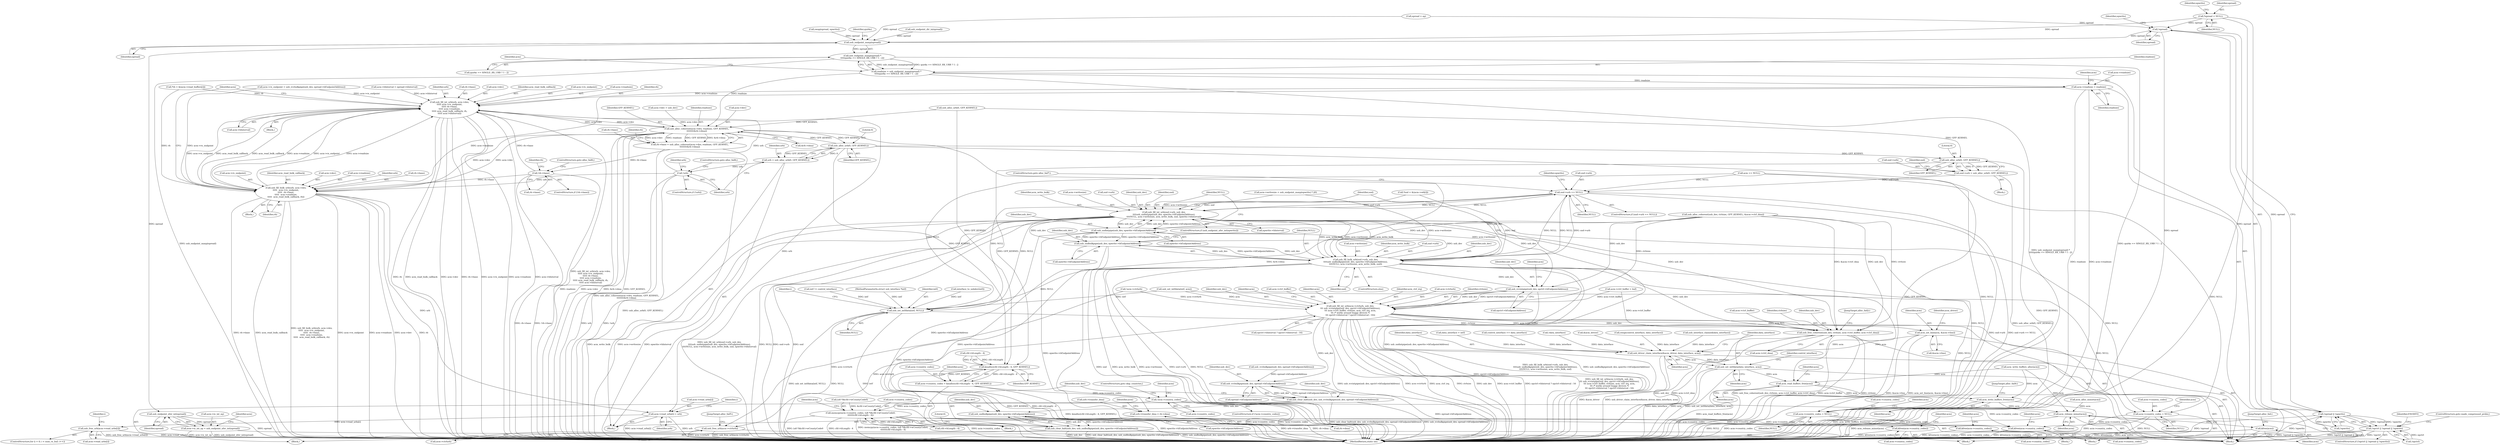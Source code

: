 digraph "0_linux_8835ba4a39cf53f705417b3b3a94eb067673f2c9@API" {
"1000154" [label="(Call,*epread = NULL)"];
"1000665" [label="(Call,!epread)"];
"1000664" [label="(Call,!epread || !epwrite)"];
"1000661" [label="(Call,!epctrl || !epread || !epwrite)"];
"1000855" [label="(Call,usb_endpoint_maxp(epread))"];
"1000854" [label="(Call,usb_endpoint_maxp(epread) *\n\t\t\t\t(quirks == SINGLE_RX_URB ? 1 : 2))"];
"1000852" [label="(Call,readsize = usb_endpoint_maxp(epread) *\n\t\t\t\t(quirks == SINGLE_RX_URB ? 1 : 2))"];
"1000915" [label="(Call,acm->readsize = readsize)"];
"1001114" [label="(Call,usb_fill_int_urb(urb, acm->dev,\n\t\t\t\t\t acm->rx_endpoint,\n\t\t\t\t\t rb->base,\n\t\t\t\t\t acm->readsize,\n\t\t\t\t\t acm_read_bulk_callback, rb,\n\t\t\t\t\t acm->bInterval))"];
"1001062" [label="(Call,usb_alloc_coherent(acm->dev, readsize, GFP_KERNEL,\n\t\t\t\t\t\t\t\t&rb->dma))"];
"1001058" [label="(Call,rb->base = usb_alloc_coherent(acm->dev, readsize, GFP_KERNEL,\n\t\t\t\t\t\t\t\t&rb->dma))"];
"1001073" [label="(Call,!rb->base)"];
"1001135" [label="(Call,usb_fill_bulk_urb(urb, acm->dev,\n\t\t\t\t\t  acm->rx_endpoint,\n\t\t\t\t\t  rb->base,\n\t\t\t\t\t  acm->readsize,\n\t\t\t\t\t  acm_read_bulk_callback, rb))"];
"1001151" [label="(Call,acm->read_urbs[i] = urb)"];
"1001582" [label="(Call,usb_free_urb(acm->read_urbs[i]))"];
"1001090" [label="(Call,usb_alloc_urb(0, GFP_KERNEL))"];
"1001088" [label="(Call,urb = usb_alloc_urb(0, GFP_KERNEL))"];
"1001094" [label="(Call,!urb)"];
"1001187" [label="(Call,usb_alloc_urb(0, GFP_KERNEL))"];
"1001183" [label="(Call,snd->urb = usb_alloc_urb(0, GFP_KERNEL))"];
"1001191" [label="(Call,snd->urb == NULL)"];
"1001200" [label="(Call,usb_fill_int_urb(snd->urb, usb_dev,\n\t\t\t\tusb_sndintpipe(usb_dev, epwrite->bEndpointAddress),\n\t\t\t\tNULL, acm->writesize, acm_write_bulk, snd, epwrite->bInterval))"];
"1001205" [label="(Call,usb_sndintpipe(usb_dev, epwrite->bEndpointAddress))"];
"1001225" [label="(Call,usb_sndbulkpipe(usb_dev, epwrite->bEndpointAddress))"];
"1001220" [label="(Call,usb_fill_bulk_urb(snd->urb, usb_dev,\n\t\t\t\tusb_sndbulkpipe(usb_dev, epwrite->bEndpointAddress),\n\t\t\t\tNULL, acm->writesize, acm_write_bulk, snd))"];
"1001345" [label="(Call,acm->country_codes = NULL)"];
"1001538" [label="(Call,kfree(acm->country_codes))"];
"1001381" [label="(Call,acm->country_codes = NULL)"];
"1001398" [label="(Call,usb_rcvintpipe(usb_dev, epctrl->bEndpointAddress))"];
"1001393" [label="(Call,usb_fill_int_urb(acm->ctrlurb, usb_dev,\n\t\t\t usb_rcvintpipe(usb_dev, epctrl->bEndpointAddress),\n\t\t\t acm->ctrl_buffer, ctrlsize, acm_ctrl_irq, acm,\n\t\t\t /* works around buggy devices */\n\t\t\t epctrl->bInterval ? epctrl->bInterval : 16))"];
"1001455" [label="(Call,acm_set_line(acm, &acm->line))"];
"1001461" [label="(Call,usb_driver_claim_interface(&acm_driver, data_interface, acm))"];
"1001466" [label="(Call,usb_set_intfdata(data_interface, acm))"];
"1001588" [label="(Call,acm_read_buffers_free(acm))"];
"1001595" [label="(Call,acm_write_buffers_free(acm))"];
"1001608" [label="(Call,acm_release_minor(acm))"];
"1001610" [label="(Call,kfree(acm))"];
"1001500" [label="(Call,usb_rcvbulkpipe(usb_dev, epread->bEndpointAddress))"];
"1001498" [label="(Call,usb_clear_halt(usb_dev, usb_rcvbulkpipe(usb_dev, epread->bEndpointAddress)))"];
"1001507" [label="(Call,usb_sndbulkpipe(usb_dev, epwrite->bEndpointAddress))"];
"1001505" [label="(Call,usb_clear_halt(usb_dev, usb_sndbulkpipe(usb_dev, epwrite->bEndpointAddress)))"];
"1001590" [label="(Call,usb_free_urb(acm->ctrlurb))"];
"1001598" [label="(Call,usb_free_coherent(usb_dev, ctrlsize, acm->ctrl_buffer, acm->ctrl_dma))"];
"1001552" [label="(Call,usb_set_intfdata(intf, NULL))"];
"1001283" [label="(Call,kmalloc(cfd->bLength - 4, GFP_KERNEL))"];
"1001279" [label="(Call,acm->country_codes = kmalloc(cfd->bLength - 4, GFP_KERNEL))"];
"1001291" [label="(Call,!acm->country_codes)"];
"1001305" [label="(Call,memcpy(acm->country_codes, (u8 *)&cfd->wCountyCode0,\n\t\t\t\t\t\t\tcfd->bLength - 4))"];
"1001341" [label="(Call,kfree(acm->country_codes))"];
"1001377" [label="(Call,kfree(acm->country_codes))"];
"1001102" [label="(Call,urb->transfer_dma = rb->dma)"];
"1000964" [label="(Call,usb_endpoint_xfer_int(epread))"];
"1000960" [label="(Call,acm->is_int_ep = usb_endpoint_xfer_int(epread))"];
"1001091" [label="(Literal,0)"];
"1001340" [label="(Block,)"];
"1001290" [label="(ControlStructure,if (!acm->country_codes))"];
"1001505" [label="(Call,usb_clear_halt(usb_dev, usb_sndbulkpipe(usb_dev, epwrite->bEndpointAddress)))"];
"1000824" [label="(Call,acm == NULL)"];
"1001552" [label="(Call,usb_set_intfdata(intf, NULL))"];
"1001519" [label="(Block,)"];
"1001610" [label="(Call,kfree(acm))"];
"1001600" [label="(Identifier,ctrlsize)"];
"1001557" [label="(Identifier,i)"];
"1001278" [label="(Block,)"];
"1000156" [label="(Identifier,NULL)"];
"1000245" [label="(Call,!data_interface)"];
"1001463" [label="(Identifier,acm_driver)"];
"1000673" [label="(ControlStructure,goto made_compressed_probe;)"];
"1001292" [label="(Call,acm->country_codes)"];
"1000960" [label="(Call,acm->is_int_ep = usb_endpoint_xfer_int(epread))"];
"1001341" [label="(Call,kfree(acm->country_codes))"];
"1000915" [label="(Call,acm->readsize = readsize)"];
"1001197" [label="(ControlStructure,if (usb_endpoint_xfer_int(epwrite)))"];
"1001201" [label="(Call,snd->urb)"];
"1001284" [label="(Call,cfd->bLength - 4)"];
"1001309" [label="(Call,(u8 *)&cfd->wCountyCode0)"];
"1001152" [label="(Call,acm->read_urbs[i])"];
"1000725" [label="(Call,usb_interface_claimed(data_interface))"];
"1001151" [label="(Call,acm->read_urbs[i] = urb)"];
"1001597" [label="(JumpTarget,alloc_fail4:)"];
"1001140" [label="(Call,acm->rx_endpoint)"];
"1001173" [label="(Block,)"];
"1000830" [label="(Call,acm_alloc_minor(acm))"];
"1001080" [label="(Identifier,rb)"];
"1001591" [label="(Call,acm->ctrlurb)"];
"1001604" [label="(Call,acm->ctrl_dma)"];
"1001298" [label="(Identifier,acm)"];
"1001129" [label="(Identifier,rb)"];
"1001291" [label="(Call,!acm->country_codes)"];
"1001381" [label="(Call,acm->country_codes = NULL)"];
"1001149" [label="(Identifier,acm_read_bulk_callback)"];
"1001388" [label="(Identifier,acm)"];
"1000154" [label="(Call,*epread = NULL)"];
"1001500" [label="(Call,usb_rcvbulkpipe(usb_dev, epread->bEndpointAddress))"];
"1001464" [label="(Identifier,data_interface)"];
"1001589" [label="(Identifier,acm)"];
"1000854" [label="(Call,usb_endpoint_maxp(epread) *\n\t\t\t\t(quirks == SINGLE_RX_URB ? 1 : 2))"];
"1000527" [label="(Call,data_interface = intf)"];
"1000576" [label="(Call,control_interface == data_interface)"];
"1001058" [label="(Call,rb->base = usb_alloc_coherent(acm->dev, readsize, GFP_KERNEL,\n\t\t\t\t\t\t\t\t&rb->dma))"];
"1001226" [label="(Identifier,usb_dev)"];
"1001385" [label="(Identifier,NULL)"];
"1001191" [label="(Call,snd->urb == NULL)"];
"1001404" [label="(Identifier,acm)"];
"1001106" [label="(Call,rb->dma)"];
"1001049" [label="(Call,*rb = &(acm->read_buffers[i]))"];
"1000666" [label="(Identifier,epread)"];
"1001134" [label="(Block,)"];
"1001582" [label="(Call,usb_free_urb(acm->read_urbs[i]))"];
"1001214" [label="(Identifier,acm_write_bulk)"];
"1001235" [label="(Identifier,snd)"];
"1000964" [label="(Call,usb_endpoint_xfer_int(epread))"];
"1001188" [label="(Literal,0)"];
"1000853" [label="(Identifier,readsize)"];
"1001224" [label="(Identifier,usb_dev)"];
"1001047" [label="(Block,)"];
"1001115" [label="(Identifier,urb)"];
"1001588" [label="(Call,acm_read_buffers_free(acm))"];
"1001581" [label="(Identifier,i)"];
"1001467" [label="(Identifier,data_interface)"];
"1001346" [label="(Call,acm->country_codes)"];
"1001400" [label="(Call,epctrl->bEndpointAddress)"];
"1001498" [label="(Call,usb_clear_halt(usb_dev, usb_rcvbulkpipe(usb_dev, epread->bEndpointAddress)))"];
"1001122" [label="(Call,rb->base)"];
"1001211" [label="(Call,acm->writesize)"];
"1001029" [label="(Call,usb_alloc_urb(0, GFP_KERNEL))"];
"1001398" [label="(Call,usb_rcvintpipe(usb_dev, epctrl->bEndpointAddress))"];
"1001095" [label="(Identifier,urb)"];
"1001116" [label="(Call,acm->dev)"];
"1001190" [label="(ControlStructure,if (snd->urb == NULL))"];
"1001196" [label="(ControlStructure,goto alloc_fail7;)"];
"1001342" [label="(Call,acm->country_codes)"];
"1001615" [label="(MethodReturn,static int)"];
"1001157" [label="(Identifier,urb)"];
"1001092" [label="(Identifier,GFP_KERNEL)"];
"1001409" [label="(Call,epctrl->bInterval ? epctrl->bInterval : 16)"];
"1001407" [label="(Identifier,acm_ctrl_irq)"];
"1001506" [label="(Identifier,usb_dev)"];
"1001220" [label="(Call,usb_fill_bulk_urb(snd->urb, usb_dev,\n\t\t\t\tusb_sndbulkpipe(usb_dev, epwrite->bEndpointAddress),\n\t\t\t\tNULL, acm->writesize, acm_write_bulk, snd))"];
"1001509" [label="(Call,epwrite->bEndpointAddress)"];
"1001219" [label="(ControlStructure,else)"];
"1001546" [label="(Identifier,acm)"];
"1000961" [label="(Call,acm->is_int_ep)"];
"1001462" [label="(Call,&acm_driver)"];
"1001175" [label="(Call,*snd = &(acm->wb[i]))"];
"1001210" [label="(Identifier,NULL)"];
"1000865" [label="(Identifier,acm)"];
"1001128" [label="(Identifier,acm_read_bulk_callback)"];
"1001137" [label="(Call,acm->dev)"];
"1001457" [label="(Call,&acm->line)"];
"1001583" [label="(Call,acm->read_urbs[i])"];
"1001377" [label="(Call,kfree(acm->country_codes))"];
"1000660" [label="(ControlStructure,if (!epctrl || !epread || !epwrite))"];
"1001184" [label="(Call,snd->urb)"];
"1001507" [label="(Call,usb_sndbulkpipe(usb_dev, epwrite->bEndpointAddress))"];
"1001599" [label="(Identifier,usb_dev)"];
"1000968" [label="(Identifier,acm)"];
"1000671" [label="(Identifier,ENODEV)"];
"1001187" [label="(Call,usb_alloc_urb(0, GFP_KERNEL))"];
"1001408" [label="(Identifier,acm)"];
"1001596" [label="(Identifier,acm)"];
"1001612" [label="(JumpTarget,alloc_fail:)"];
"1001119" [label="(Call,acm->rx_endpoint)"];
"1000916" [label="(Call,acm->readsize)"];
"1000164" [label="(Call,interface_to_usbdev(intf))"];
"1001014" [label="(Call,acm->ctrl_buffer = buf)"];
"1001077" [label="(ControlStructure,goto alloc_fail6;)"];
"1001295" [label="(ControlStructure,goto skip_countries;)"];
"1000715" [label="(Call,intf != control_interface)"];
"1001289" [label="(Identifier,GFP_KERNEL)"];
"1001193" [label="(Identifier,snd)"];
"1001068" [label="(Call,&rb->dma)"];
"1001397" [label="(Identifier,usb_dev)"];
"1001609" [label="(Identifier,acm)"];
"1000965" [label="(Identifier,epread)"];
"1001216" [label="(Call,epwrite->bInterval)"];
"1001204" [label="(Identifier,usb_dev)"];
"1001598" [label="(Call,usb_free_coherent(usb_dev, ctrlsize, acm->ctrl_buffer, acm->ctrl_dma))"];
"1001231" [label="(Call,acm->writesize)"];
"1001466" [label="(Call,usb_set_intfdata(data_interface, acm))"];
"1001306" [label="(Call,acm->country_codes)"];
"1001059" [label="(Call,rb->base)"];
"1000662" [label="(Call,!epctrl)"];
"1001468" [label="(Identifier,acm)"];
"1001607" [label="(JumpTarget,alloc_fail2:)"];
"1001239" [label="(Identifier,snd)"];
"1001199" [label="(Identifier,epwrite)"];
"1001283" [label="(Call,kmalloc(cfd->bLength - 4, GFP_KERNEL))"];
"1001089" [label="(Identifier,urb)"];
"1001554" [label="(Identifier,NULL)"];
"1001159" [label="(Identifier,i)"];
"1000667" [label="(Call,!epwrite)"];
"1001102" [label="(Call,urb->transfer_dma = rb->dma)"];
"1001192" [label="(Call,snd->urb)"];
"1001207" [label="(Call,epwrite->bEndpointAddress)"];
"1000852" [label="(Call,readsize = usb_endpoint_maxp(epread) *\n\t\t\t\t(quirks == SINGLE_RX_URB ? 1 : 2))"];
"1000122" [label="(Block,)"];
"1001573" [label="(ControlStructure,for (i = 0; i < num_rx_buf; i++))"];
"1000798" [label="(Call,usb_endpoint_dir_in(epread))"];
"1001230" [label="(Identifier,NULL)"];
"1001021" [label="(Call,acm_write_buffers_alloc(acm))"];
"1000891" [label="(Call,acm->dev = usb_dev)"];
"1001420" [label="(Identifier,acm)"];
"1000668" [label="(Identifier,epwrite)"];
"1001538" [label="(Call,kfree(acm->country_codes))"];
"1001345" [label="(Call,acm->country_codes = NULL)"];
"1001200" [label="(Call,usb_fill_int_urb(snd->urb, usb_dev,\n\t\t\t\tusb_sndintpipe(usb_dev, epwrite->bEndpointAddress),\n\t\t\t\tNULL, acm->writesize, acm_write_bulk, snd, epwrite->bInterval))"];
"1001099" [label="(Identifier,urb)"];
"1000922" [label="(Identifier,acm)"];
"1000661" [label="(Call,!epctrl || !epread || !epwrite)"];
"1000159" [label="(Identifier,epwrite)"];
"1001195" [label="(Identifier,NULL)"];
"1001075" [label="(Identifier,rb)"];
"1001456" [label="(Identifier,acm)"];
"1001259" [label="(Call,usb_set_intfdata(intf, acm))"];
"1001383" [label="(Identifier,acm)"];
"1001382" [label="(Call,acm->country_codes)"];
"1001352" [label="(Identifier,acm)"];
"1001206" [label="(Identifier,usb_dev)"];
"1000807" [label="(Call,swap(epread, epwrite))"];
"1001497" [label="(Block,)"];
"1001135" [label="(Call,usb_fill_bulk_urb(urb, acm->dev,\n\t\t\t\t\t  acm->rx_endpoint,\n\t\t\t\t\t  rb->base,\n\t\t\t\t\t  acm->readsize,\n\t\t\t\t\t  acm_read_bulk_callback, rb))"];
"1000855" [label="(Call,usb_endpoint_maxp(epread))"];
"1001146" [label="(Call,acm->readsize)"];
"1001461" [label="(Call,usb_driver_claim_interface(&acm_driver, data_interface, acm))"];
"1001225" [label="(Call,usb_sndbulkpipe(usb_dev, epwrite->bEndpointAddress))"];
"1001205" [label="(Call,usb_sndintpipe(usb_dev, epwrite->bEndpointAddress))"];
"1001399" [label="(Identifier,usb_dev)"];
"1001393" [label="(Call,usb_fill_int_urb(acm->ctrlurb, usb_dev,\n\t\t\t usb_rcvintpipe(usb_dev, epctrl->bEndpointAddress),\n\t\t\t acm->ctrl_buffer, ctrlsize, acm_ctrl_irq, acm,\n\t\t\t /* works around buggy devices */\n\t\t\t epctrl->bInterval ? epctrl->bInterval : 16))"];
"1001470" [label="(Identifier,control_interface)"];
"1001293" [label="(Identifier,acm)"];
"1001002" [label="(Call,usb_alloc_coherent(usb_dev, ctrlsize, GFP_KERNEL, &acm->ctrl_dma))"];
"1001322" [label="(Identifier,acm)"];
"1001594" [label="(JumpTarget,alloc_fail5:)"];
"1001111" [label="(Identifier,acm)"];
"1001513" [label="(Literal,0)"];
"1000120" [label="(MethodParameterIn,struct usb_interface *intf)"];
"1001347" [label="(Identifier,acm)"];
"1000665" [label="(Call,!epread)"];
"1001595" [label="(Call,acm_write_buffers_free(acm))"];
"1001227" [label="(Call,epwrite->bEndpointAddress)"];
"1001315" [label="(Call,cfd->bLength - 4)"];
"1001403" [label="(Call,acm->ctrl_buffer)"];
"1001066" [label="(Identifier,readsize)"];
"1000653" [label="(Call,epread = ep)"];
"1001063" [label="(Call,acm->dev)"];
"1001234" [label="(Identifier,acm_write_bulk)"];
"1001183" [label="(Call,snd->urb = usb_alloc_urb(0, GFP_KERNEL))"];
"1001072" [label="(ControlStructure,if (!rb->base))"];
"1001096" [label="(ControlStructure,goto alloc_fail6;)"];
"1000868" [label="(Call,acm->writesize = usb_endpoint_maxp(epwrite) * 20)"];
"1001103" [label="(Call,urb->transfer_dma)"];
"1001125" [label="(Call,acm->readsize)"];
"1001154" [label="(Identifier,acm)"];
"1001033" [label="(Call,!acm->ctrlurb)"];
"1001394" [label="(Call,acm->ctrlurb)"];
"1001280" [label="(Call,acm->country_codes)"];
"1001130" [label="(Call,acm->bInterval)"];
"1000155" [label="(Identifier,epread)"];
"1001539" [label="(Call,acm->country_codes)"];
"1001189" [label="(Identifier,GFP_KERNEL)"];
"1001114" [label="(Call,usb_fill_int_urb(urb, acm->dev,\n\t\t\t\t\t acm->rx_endpoint,\n\t\t\t\t\t rb->base,\n\t\t\t\t\t acm->readsize,\n\t\t\t\t\t acm_read_bulk_callback, rb,\n\t\t\t\t\t acm->bInterval))"];
"1000664" [label="(Call,!epread || !epwrite)"];
"1001067" [label="(Identifier,GFP_KERNEL)"];
"1001406" [label="(Identifier,ctrlsize)"];
"1001590" [label="(Call,usb_free_urb(acm->ctrlurb))"];
"1000859" [label="(Identifier,quirks)"];
"1000955" [label="(Call,usb_rcvbulkpipe(usb_dev, epread->bEndpointAddress))"];
"1001279" [label="(Call,acm->country_codes = kmalloc(cfd->bLength - 4, GFP_KERNEL))"];
"1001378" [label="(Call,acm->country_codes)"];
"1001150" [label="(Identifier,rb)"];
"1001090" [label="(Call,usb_alloc_urb(0, GFP_KERNEL))"];
"1001215" [label="(Identifier,snd)"];
"1000857" [label="(Call,quirks == SINGLE_RX_URB ? 1 : 2)"];
"1001088" [label="(Call,urb = usb_alloc_urb(0, GFP_KERNEL))"];
"1001601" [label="(Call,acm->ctrl_buffer)"];
"1001592" [label="(Identifier,acm)"];
"1001094" [label="(Call,!urb)"];
"1001073" [label="(Call,!rb->base)"];
"1001465" [label="(Identifier,acm)"];
"1000951" [label="(Call,acm->rx_endpoint = usb_rcvbulkpipe(usb_dev, epread->bEndpointAddress))"];
"1001499" [label="(Identifier,usb_dev)"];
"1001508" [label="(Identifier,usb_dev)"];
"1001093" [label="(ControlStructure,if (!urb))"];
"1001136" [label="(Identifier,urb)"];
"1001143" [label="(Call,rb->base)"];
"1001113" [label="(Block,)"];
"1001305" [label="(Call,memcpy(acm->country_codes, (u8 *)&cfd->wCountyCode0,\n\t\t\t\t\t\t\tcfd->bLength - 4))"];
"1001062" [label="(Call,usb_alloc_coherent(acm->dev, readsize, GFP_KERNEL,\n\t\t\t\t\t\t\t\t&rb->dma))"];
"1000703" [label="(Call,swap(control_interface, data_interface))"];
"1001608" [label="(Call,acm_release_minor(acm))"];
"1001501" [label="(Identifier,usb_dev)"];
"1001369" [label="(Block,)"];
"1001611" [label="(Identifier,acm)"];
"1001553" [label="(Identifier,intf)"];
"1001455" [label="(Call,acm_set_line(acm, &acm->line))"];
"1000970" [label="(Call,acm->bInterval = epread->bInterval)"];
"1001074" [label="(Call,rb->base)"];
"1001502" [label="(Call,epread->bEndpointAddress)"];
"1001221" [label="(Call,snd->urb)"];
"1001349" [label="(Identifier,NULL)"];
"1000919" [label="(Identifier,readsize)"];
"1000856" [label="(Identifier,epread)"];
"1000154" -> "1000122"  [label="AST: "];
"1000154" -> "1000156"  [label="CFG: "];
"1000155" -> "1000154"  [label="AST: "];
"1000156" -> "1000154"  [label="AST: "];
"1000159" -> "1000154"  [label="CFG: "];
"1000154" -> "1001615"  [label="DDG: epread"];
"1000154" -> "1000665"  [label="DDG: epread"];
"1000154" -> "1000855"  [label="DDG: epread"];
"1000665" -> "1000664"  [label="AST: "];
"1000665" -> "1000666"  [label="CFG: "];
"1000666" -> "1000665"  [label="AST: "];
"1000668" -> "1000665"  [label="CFG: "];
"1000664" -> "1000665"  [label="CFG: "];
"1000665" -> "1001615"  [label="DDG: epread"];
"1000665" -> "1000664"  [label="DDG: epread"];
"1000653" -> "1000665"  [label="DDG: epread"];
"1000665" -> "1000855"  [label="DDG: epread"];
"1000664" -> "1000661"  [label="AST: "];
"1000664" -> "1000667"  [label="CFG: "];
"1000667" -> "1000664"  [label="AST: "];
"1000661" -> "1000664"  [label="CFG: "];
"1000664" -> "1001615"  [label="DDG: !epread"];
"1000664" -> "1001615"  [label="DDG: !epwrite"];
"1000664" -> "1000661"  [label="DDG: !epread"];
"1000664" -> "1000661"  [label="DDG: !epwrite"];
"1000667" -> "1000664"  [label="DDG: epwrite"];
"1000661" -> "1000660"  [label="AST: "];
"1000661" -> "1000662"  [label="CFG: "];
"1000662" -> "1000661"  [label="AST: "];
"1000671" -> "1000661"  [label="CFG: "];
"1000673" -> "1000661"  [label="CFG: "];
"1000661" -> "1001615"  [label="DDG: !epread || !epwrite"];
"1000661" -> "1001615"  [label="DDG: !epctrl || !epread || !epwrite"];
"1000661" -> "1001615"  [label="DDG: !epctrl"];
"1000662" -> "1000661"  [label="DDG: epctrl"];
"1000855" -> "1000854"  [label="AST: "];
"1000855" -> "1000856"  [label="CFG: "];
"1000856" -> "1000855"  [label="AST: "];
"1000859" -> "1000855"  [label="CFG: "];
"1000855" -> "1000854"  [label="DDG: epread"];
"1000807" -> "1000855"  [label="DDG: epread"];
"1000798" -> "1000855"  [label="DDG: epread"];
"1000653" -> "1000855"  [label="DDG: epread"];
"1000855" -> "1000964"  [label="DDG: epread"];
"1000854" -> "1000852"  [label="AST: "];
"1000854" -> "1000857"  [label="CFG: "];
"1000857" -> "1000854"  [label="AST: "];
"1000852" -> "1000854"  [label="CFG: "];
"1000854" -> "1001615"  [label="DDG: quirks == SINGLE_RX_URB ? 1 : 2"];
"1000854" -> "1001615"  [label="DDG: usb_endpoint_maxp(epread)"];
"1000854" -> "1000852"  [label="DDG: usb_endpoint_maxp(epread)"];
"1000854" -> "1000852"  [label="DDG: quirks == SINGLE_RX_URB ? 1 : 2"];
"1000852" -> "1000122"  [label="AST: "];
"1000853" -> "1000852"  [label="AST: "];
"1000865" -> "1000852"  [label="CFG: "];
"1000852" -> "1001615"  [label="DDG: usb_endpoint_maxp(epread) *\n\t\t\t\t(quirks == SINGLE_RX_URB ? 1 : 2)"];
"1000852" -> "1000915"  [label="DDG: readsize"];
"1000852" -> "1001062"  [label="DDG: readsize"];
"1000915" -> "1000122"  [label="AST: "];
"1000915" -> "1000919"  [label="CFG: "];
"1000916" -> "1000915"  [label="AST: "];
"1000919" -> "1000915"  [label="AST: "];
"1000922" -> "1000915"  [label="CFG: "];
"1000915" -> "1001615"  [label="DDG: readsize"];
"1000915" -> "1001615"  [label="DDG: acm->readsize"];
"1000915" -> "1001114"  [label="DDG: acm->readsize"];
"1000915" -> "1001135"  [label="DDG: acm->readsize"];
"1001114" -> "1001113"  [label="AST: "];
"1001114" -> "1001130"  [label="CFG: "];
"1001115" -> "1001114"  [label="AST: "];
"1001116" -> "1001114"  [label="AST: "];
"1001119" -> "1001114"  [label="AST: "];
"1001122" -> "1001114"  [label="AST: "];
"1001125" -> "1001114"  [label="AST: "];
"1001128" -> "1001114"  [label="AST: "];
"1001129" -> "1001114"  [label="AST: "];
"1001130" -> "1001114"  [label="AST: "];
"1001154" -> "1001114"  [label="CFG: "];
"1001114" -> "1001615"  [label="DDG: acm->bInterval"];
"1001114" -> "1001615"  [label="DDG: usb_fill_int_urb(urb, acm->dev,\n\t\t\t\t\t acm->rx_endpoint,\n\t\t\t\t\t rb->base,\n\t\t\t\t\t acm->readsize,\n\t\t\t\t\t acm_read_bulk_callback, rb,\n\t\t\t\t\t acm->bInterval)"];
"1001114" -> "1001615"  [label="DDG: rb"];
"1001114" -> "1001615"  [label="DDG: acm_read_bulk_callback"];
"1001114" -> "1001615"  [label="DDG: acm->dev"];
"1001114" -> "1001615"  [label="DDG: rb->base"];
"1001114" -> "1001615"  [label="DDG: acm->rx_endpoint"];
"1001114" -> "1001615"  [label="DDG: acm->readsize"];
"1001114" -> "1001062"  [label="DDG: acm->dev"];
"1001094" -> "1001114"  [label="DDG: urb"];
"1001062" -> "1001114"  [label="DDG: acm->dev"];
"1001135" -> "1001114"  [label="DDG: acm->rx_endpoint"];
"1001135" -> "1001114"  [label="DDG: acm->readsize"];
"1001135" -> "1001114"  [label="DDG: acm_read_bulk_callback"];
"1000951" -> "1001114"  [label="DDG: acm->rx_endpoint"];
"1001073" -> "1001114"  [label="DDG: rb->base"];
"1001049" -> "1001114"  [label="DDG: rb"];
"1000970" -> "1001114"  [label="DDG: acm->bInterval"];
"1001114" -> "1001135"  [label="DDG: acm->rx_endpoint"];
"1001114" -> "1001135"  [label="DDG: acm->readsize"];
"1001114" -> "1001135"  [label="DDG: acm_read_bulk_callback"];
"1001114" -> "1001151"  [label="DDG: urb"];
"1001062" -> "1001058"  [label="AST: "];
"1001062" -> "1001068"  [label="CFG: "];
"1001063" -> "1001062"  [label="AST: "];
"1001066" -> "1001062"  [label="AST: "];
"1001067" -> "1001062"  [label="AST: "];
"1001068" -> "1001062"  [label="AST: "];
"1001058" -> "1001062"  [label="CFG: "];
"1001062" -> "1001615"  [label="DDG: readsize"];
"1001062" -> "1001615"  [label="DDG: acm->dev"];
"1001062" -> "1001615"  [label="DDG: &rb->dma"];
"1001062" -> "1001615"  [label="DDG: GFP_KERNEL"];
"1001062" -> "1001058"  [label="DDG: acm->dev"];
"1001062" -> "1001058"  [label="DDG: readsize"];
"1001062" -> "1001058"  [label="DDG: GFP_KERNEL"];
"1001062" -> "1001058"  [label="DDG: &rb->dma"];
"1001135" -> "1001062"  [label="DDG: acm->dev"];
"1000891" -> "1001062"  [label="DDG: acm->dev"];
"1001090" -> "1001062"  [label="DDG: GFP_KERNEL"];
"1001029" -> "1001062"  [label="DDG: GFP_KERNEL"];
"1001062" -> "1001090"  [label="DDG: GFP_KERNEL"];
"1001062" -> "1001102"  [label="DDG: &rb->dma"];
"1001062" -> "1001135"  [label="DDG: acm->dev"];
"1001058" -> "1001047"  [label="AST: "];
"1001059" -> "1001058"  [label="AST: "];
"1001075" -> "1001058"  [label="CFG: "];
"1001058" -> "1001615"  [label="DDG: usb_alloc_coherent(acm->dev, readsize, GFP_KERNEL,\n\t\t\t\t\t\t\t\t&rb->dma)"];
"1001058" -> "1001073"  [label="DDG: rb->base"];
"1001073" -> "1001072"  [label="AST: "];
"1001073" -> "1001074"  [label="CFG: "];
"1001074" -> "1001073"  [label="AST: "];
"1001077" -> "1001073"  [label="CFG: "];
"1001080" -> "1001073"  [label="CFG: "];
"1001073" -> "1001615"  [label="DDG: rb->base"];
"1001073" -> "1001615"  [label="DDG: !rb->base"];
"1001073" -> "1001135"  [label="DDG: rb->base"];
"1001135" -> "1001134"  [label="AST: "];
"1001135" -> "1001150"  [label="CFG: "];
"1001136" -> "1001135"  [label="AST: "];
"1001137" -> "1001135"  [label="AST: "];
"1001140" -> "1001135"  [label="AST: "];
"1001143" -> "1001135"  [label="AST: "];
"1001146" -> "1001135"  [label="AST: "];
"1001149" -> "1001135"  [label="AST: "];
"1001150" -> "1001135"  [label="AST: "];
"1001154" -> "1001135"  [label="CFG: "];
"1001135" -> "1001615"  [label="DDG: usb_fill_bulk_urb(urb, acm->dev,\n\t\t\t\t\t  acm->rx_endpoint,\n\t\t\t\t\t  rb->base,\n\t\t\t\t\t  acm->readsize,\n\t\t\t\t\t  acm_read_bulk_callback, rb)"];
"1001135" -> "1001615"  [label="DDG: acm->rx_endpoint"];
"1001135" -> "1001615"  [label="DDG: acm->readsize"];
"1001135" -> "1001615"  [label="DDG: acm->dev"];
"1001135" -> "1001615"  [label="DDG: rb"];
"1001135" -> "1001615"  [label="DDG: rb->base"];
"1001135" -> "1001615"  [label="DDG: acm_read_bulk_callback"];
"1001094" -> "1001135"  [label="DDG: urb"];
"1000951" -> "1001135"  [label="DDG: acm->rx_endpoint"];
"1001049" -> "1001135"  [label="DDG: rb"];
"1001135" -> "1001151"  [label="DDG: urb"];
"1001151" -> "1001047"  [label="AST: "];
"1001151" -> "1001157"  [label="CFG: "];
"1001152" -> "1001151"  [label="AST: "];
"1001157" -> "1001151"  [label="AST: "];
"1001159" -> "1001151"  [label="CFG: "];
"1001151" -> "1001615"  [label="DDG: acm->read_urbs[i]"];
"1001151" -> "1001615"  [label="DDG: urb"];
"1001151" -> "1001582"  [label="DDG: acm->read_urbs[i]"];
"1001582" -> "1001573"  [label="AST: "];
"1001582" -> "1001583"  [label="CFG: "];
"1001583" -> "1001582"  [label="AST: "];
"1001581" -> "1001582"  [label="CFG: "];
"1001582" -> "1001615"  [label="DDG: usb_free_urb(acm->read_urbs[i])"];
"1001582" -> "1001615"  [label="DDG: acm->read_urbs[i]"];
"1001090" -> "1001088"  [label="AST: "];
"1001090" -> "1001092"  [label="CFG: "];
"1001091" -> "1001090"  [label="AST: "];
"1001092" -> "1001090"  [label="AST: "];
"1001088" -> "1001090"  [label="CFG: "];
"1001090" -> "1001615"  [label="DDG: GFP_KERNEL"];
"1001090" -> "1001088"  [label="DDG: 0"];
"1001090" -> "1001088"  [label="DDG: GFP_KERNEL"];
"1001090" -> "1001187"  [label="DDG: GFP_KERNEL"];
"1001090" -> "1001283"  [label="DDG: GFP_KERNEL"];
"1001088" -> "1001047"  [label="AST: "];
"1001089" -> "1001088"  [label="AST: "];
"1001095" -> "1001088"  [label="CFG: "];
"1001088" -> "1001615"  [label="DDG: usb_alloc_urb(0, GFP_KERNEL)"];
"1001088" -> "1001094"  [label="DDG: urb"];
"1001094" -> "1001093"  [label="AST: "];
"1001094" -> "1001095"  [label="CFG: "];
"1001095" -> "1001094"  [label="AST: "];
"1001096" -> "1001094"  [label="CFG: "];
"1001099" -> "1001094"  [label="CFG: "];
"1001094" -> "1001615"  [label="DDG: !urb"];
"1001094" -> "1001615"  [label="DDG: urb"];
"1001187" -> "1001183"  [label="AST: "];
"1001187" -> "1001189"  [label="CFG: "];
"1001188" -> "1001187"  [label="AST: "];
"1001189" -> "1001187"  [label="AST: "];
"1001183" -> "1001187"  [label="CFG: "];
"1001187" -> "1001615"  [label="DDG: GFP_KERNEL"];
"1001187" -> "1001183"  [label="DDG: 0"];
"1001187" -> "1001183"  [label="DDG: GFP_KERNEL"];
"1001029" -> "1001187"  [label="DDG: GFP_KERNEL"];
"1001187" -> "1001283"  [label="DDG: GFP_KERNEL"];
"1001183" -> "1001173"  [label="AST: "];
"1001184" -> "1001183"  [label="AST: "];
"1001193" -> "1001183"  [label="CFG: "];
"1001183" -> "1001615"  [label="DDG: usb_alloc_urb(0, GFP_KERNEL)"];
"1001183" -> "1001191"  [label="DDG: snd->urb"];
"1001191" -> "1001190"  [label="AST: "];
"1001191" -> "1001195"  [label="CFG: "];
"1001192" -> "1001191"  [label="AST: "];
"1001195" -> "1001191"  [label="AST: "];
"1001196" -> "1001191"  [label="CFG: "];
"1001199" -> "1001191"  [label="CFG: "];
"1001191" -> "1001615"  [label="DDG: snd->urb"];
"1001191" -> "1001615"  [label="DDG: snd->urb == NULL"];
"1001220" -> "1001191"  [label="DDG: NULL"];
"1000824" -> "1001191"  [label="DDG: NULL"];
"1001200" -> "1001191"  [label="DDG: NULL"];
"1001191" -> "1001200"  [label="DDG: snd->urb"];
"1001191" -> "1001200"  [label="DDG: NULL"];
"1001191" -> "1001220"  [label="DDG: snd->urb"];
"1001191" -> "1001220"  [label="DDG: NULL"];
"1001191" -> "1001552"  [label="DDG: NULL"];
"1001200" -> "1001197"  [label="AST: "];
"1001200" -> "1001216"  [label="CFG: "];
"1001201" -> "1001200"  [label="AST: "];
"1001204" -> "1001200"  [label="AST: "];
"1001205" -> "1001200"  [label="AST: "];
"1001210" -> "1001200"  [label="AST: "];
"1001211" -> "1001200"  [label="AST: "];
"1001214" -> "1001200"  [label="AST: "];
"1001215" -> "1001200"  [label="AST: "];
"1001216" -> "1001200"  [label="AST: "];
"1001239" -> "1001200"  [label="CFG: "];
"1001200" -> "1001615"  [label="DDG: snd"];
"1001200" -> "1001615"  [label="DDG: usb_sndintpipe(usb_dev, epwrite->bEndpointAddress)"];
"1001200" -> "1001615"  [label="DDG: acm->writesize"];
"1001200" -> "1001615"  [label="DDG: usb_fill_int_urb(snd->urb, usb_dev,\n\t\t\t\tusb_sndintpipe(usb_dev, epwrite->bEndpointAddress),\n\t\t\t\tNULL, acm->writesize, acm_write_bulk, snd, epwrite->bInterval)"];
"1001200" -> "1001615"  [label="DDG: acm_write_bulk"];
"1001200" -> "1001615"  [label="DDG: epwrite->bInterval"];
"1001200" -> "1001615"  [label="DDG: NULL"];
"1001200" -> "1001615"  [label="DDG: snd->urb"];
"1001205" -> "1001200"  [label="DDG: usb_dev"];
"1001205" -> "1001200"  [label="DDG: epwrite->bEndpointAddress"];
"1001200" -> "1001205"  [label="DDG: usb_dev"];
"1001220" -> "1001200"  [label="DDG: acm->writesize"];
"1001220" -> "1001200"  [label="DDG: acm_write_bulk"];
"1000868" -> "1001200"  [label="DDG: acm->writesize"];
"1001175" -> "1001200"  [label="DDG: snd"];
"1001200" -> "1001225"  [label="DDG: usb_dev"];
"1001200" -> "1001220"  [label="DDG: acm->writesize"];
"1001200" -> "1001220"  [label="DDG: acm_write_bulk"];
"1001200" -> "1001345"  [label="DDG: NULL"];
"1001200" -> "1001381"  [label="DDG: NULL"];
"1001200" -> "1001398"  [label="DDG: usb_dev"];
"1001200" -> "1001552"  [label="DDG: NULL"];
"1001200" -> "1001598"  [label="DDG: usb_dev"];
"1001205" -> "1001207"  [label="CFG: "];
"1001206" -> "1001205"  [label="AST: "];
"1001207" -> "1001205"  [label="AST: "];
"1001210" -> "1001205"  [label="CFG: "];
"1001205" -> "1001615"  [label="DDG: epwrite->bEndpointAddress"];
"1001002" -> "1001205"  [label="DDG: usb_dev"];
"1001220" -> "1001205"  [label="DDG: usb_dev"];
"1001225" -> "1001205"  [label="DDG: epwrite->bEndpointAddress"];
"1001205" -> "1001225"  [label="DDG: epwrite->bEndpointAddress"];
"1001205" -> "1001507"  [label="DDG: epwrite->bEndpointAddress"];
"1001225" -> "1001220"  [label="AST: "];
"1001225" -> "1001227"  [label="CFG: "];
"1001226" -> "1001225"  [label="AST: "];
"1001227" -> "1001225"  [label="AST: "];
"1001230" -> "1001225"  [label="CFG: "];
"1001225" -> "1001615"  [label="DDG: epwrite->bEndpointAddress"];
"1001225" -> "1001220"  [label="DDG: usb_dev"];
"1001225" -> "1001220"  [label="DDG: epwrite->bEndpointAddress"];
"1001002" -> "1001225"  [label="DDG: usb_dev"];
"1001220" -> "1001225"  [label="DDG: usb_dev"];
"1001225" -> "1001507"  [label="DDG: epwrite->bEndpointAddress"];
"1001220" -> "1001219"  [label="AST: "];
"1001220" -> "1001235"  [label="CFG: "];
"1001221" -> "1001220"  [label="AST: "];
"1001224" -> "1001220"  [label="AST: "];
"1001230" -> "1001220"  [label="AST: "];
"1001231" -> "1001220"  [label="AST: "];
"1001234" -> "1001220"  [label="AST: "];
"1001235" -> "1001220"  [label="AST: "];
"1001239" -> "1001220"  [label="CFG: "];
"1001220" -> "1001615"  [label="DDG: snd->urb"];
"1001220" -> "1001615"  [label="DDG: NULL"];
"1001220" -> "1001615"  [label="DDG: usb_fill_bulk_urb(snd->urb, usb_dev,\n\t\t\t\tusb_sndbulkpipe(usb_dev, epwrite->bEndpointAddress),\n\t\t\t\tNULL, acm->writesize, acm_write_bulk, snd)"];
"1001220" -> "1001615"  [label="DDG: usb_sndbulkpipe(usb_dev, epwrite->bEndpointAddress)"];
"1001220" -> "1001615"  [label="DDG: snd"];
"1001220" -> "1001615"  [label="DDG: acm_write_bulk"];
"1001220" -> "1001615"  [label="DDG: acm->writesize"];
"1000868" -> "1001220"  [label="DDG: acm->writesize"];
"1001175" -> "1001220"  [label="DDG: snd"];
"1001220" -> "1001345"  [label="DDG: NULL"];
"1001220" -> "1001381"  [label="DDG: NULL"];
"1001220" -> "1001398"  [label="DDG: usb_dev"];
"1001220" -> "1001552"  [label="DDG: NULL"];
"1001220" -> "1001598"  [label="DDG: usb_dev"];
"1001345" -> "1001340"  [label="AST: "];
"1001345" -> "1001349"  [label="CFG: "];
"1001346" -> "1001345"  [label="AST: "];
"1001349" -> "1001345"  [label="AST: "];
"1001352" -> "1001345"  [label="CFG: "];
"1001345" -> "1001615"  [label="DDG: NULL"];
"1001345" -> "1001615"  [label="DDG: acm->country_codes"];
"1000824" -> "1001345"  [label="DDG: NULL"];
"1001345" -> "1001538"  [label="DDG: acm->country_codes"];
"1001538" -> "1001519"  [label="AST: "];
"1001538" -> "1001539"  [label="CFG: "];
"1001539" -> "1001538"  [label="AST: "];
"1001546" -> "1001538"  [label="CFG: "];
"1001538" -> "1001615"  [label="DDG: kfree(acm->country_codes)"];
"1001538" -> "1001615"  [label="DDG: acm->country_codes"];
"1001381" -> "1001538"  [label="DDG: acm->country_codes"];
"1001291" -> "1001538"  [label="DDG: acm->country_codes"];
"1001305" -> "1001538"  [label="DDG: acm->country_codes"];
"1001381" -> "1001369"  [label="AST: "];
"1001381" -> "1001385"  [label="CFG: "];
"1001382" -> "1001381"  [label="AST: "];
"1001385" -> "1001381"  [label="AST: "];
"1001388" -> "1001381"  [label="CFG: "];
"1001381" -> "1001615"  [label="DDG: NULL"];
"1001381" -> "1001615"  [label="DDG: acm->country_codes"];
"1000824" -> "1001381"  [label="DDG: NULL"];
"1001398" -> "1001393"  [label="AST: "];
"1001398" -> "1001400"  [label="CFG: "];
"1001399" -> "1001398"  [label="AST: "];
"1001400" -> "1001398"  [label="AST: "];
"1001404" -> "1001398"  [label="CFG: "];
"1001398" -> "1001615"  [label="DDG: epctrl->bEndpointAddress"];
"1001398" -> "1001393"  [label="DDG: usb_dev"];
"1001398" -> "1001393"  [label="DDG: epctrl->bEndpointAddress"];
"1001002" -> "1001398"  [label="DDG: usb_dev"];
"1001393" -> "1000122"  [label="AST: "];
"1001393" -> "1001409"  [label="CFG: "];
"1001394" -> "1001393"  [label="AST: "];
"1001397" -> "1001393"  [label="AST: "];
"1001403" -> "1001393"  [label="AST: "];
"1001406" -> "1001393"  [label="AST: "];
"1001407" -> "1001393"  [label="AST: "];
"1001408" -> "1001393"  [label="AST: "];
"1001409" -> "1001393"  [label="AST: "];
"1001420" -> "1001393"  [label="CFG: "];
"1001393" -> "1001615"  [label="DDG: usb_fill_int_urb(acm->ctrlurb, usb_dev,\n\t\t\t usb_rcvintpipe(usb_dev, epctrl->bEndpointAddress),\n\t\t\t acm->ctrl_buffer, ctrlsize, acm_ctrl_irq, acm,\n\t\t\t /* works around buggy devices */\n\t\t\t epctrl->bInterval ? epctrl->bInterval : 16)"];
"1001393" -> "1001615"  [label="DDG: ctrlsize"];
"1001393" -> "1001615"  [label="DDG: usb_dev"];
"1001393" -> "1001615"  [label="DDG: acm->ctrl_buffer"];
"1001393" -> "1001615"  [label="DDG: epctrl->bInterval ? epctrl->bInterval : 16"];
"1001393" -> "1001615"  [label="DDG: usb_rcvintpipe(usb_dev, epctrl->bEndpointAddress)"];
"1001393" -> "1001615"  [label="DDG: acm->ctrlurb"];
"1001393" -> "1001615"  [label="DDG: acm_ctrl_irq"];
"1001033" -> "1001393"  [label="DDG: acm->ctrlurb"];
"1001014" -> "1001393"  [label="DDG: acm->ctrl_buffer"];
"1001002" -> "1001393"  [label="DDG: ctrlsize"];
"1001259" -> "1001393"  [label="DDG: acm"];
"1001393" -> "1001455"  [label="DDG: acm"];
"1001393" -> "1001500"  [label="DDG: usb_dev"];
"1001393" -> "1001590"  [label="DDG: acm->ctrlurb"];
"1001393" -> "1001598"  [label="DDG: usb_dev"];
"1001393" -> "1001598"  [label="DDG: ctrlsize"];
"1001393" -> "1001598"  [label="DDG: acm->ctrl_buffer"];
"1001455" -> "1000122"  [label="AST: "];
"1001455" -> "1001457"  [label="CFG: "];
"1001456" -> "1001455"  [label="AST: "];
"1001457" -> "1001455"  [label="AST: "];
"1001463" -> "1001455"  [label="CFG: "];
"1001455" -> "1001615"  [label="DDG: &acm->line"];
"1001455" -> "1001615"  [label="DDG: acm_set_line(acm, &acm->line)"];
"1001455" -> "1001461"  [label="DDG: acm"];
"1001461" -> "1000122"  [label="AST: "];
"1001461" -> "1001465"  [label="CFG: "];
"1001462" -> "1001461"  [label="AST: "];
"1001464" -> "1001461"  [label="AST: "];
"1001465" -> "1001461"  [label="AST: "];
"1001467" -> "1001461"  [label="CFG: "];
"1001461" -> "1001615"  [label="DDG: &acm_driver"];
"1001461" -> "1001615"  [label="DDG: usb_driver_claim_interface(&acm_driver, data_interface, acm)"];
"1000527" -> "1001461"  [label="DDG: data_interface"];
"1000725" -> "1001461"  [label="DDG: data_interface"];
"1000245" -> "1001461"  [label="DDG: data_interface"];
"1000576" -> "1001461"  [label="DDG: data_interface"];
"1000703" -> "1001461"  [label="DDG: data_interface"];
"1001461" -> "1001466"  [label="DDG: data_interface"];
"1001461" -> "1001466"  [label="DDG: acm"];
"1001466" -> "1000122"  [label="AST: "];
"1001466" -> "1001468"  [label="CFG: "];
"1001467" -> "1001466"  [label="AST: "];
"1001468" -> "1001466"  [label="AST: "];
"1001470" -> "1001466"  [label="CFG: "];
"1001466" -> "1001615"  [label="DDG: data_interface"];
"1001466" -> "1001615"  [label="DDG: acm"];
"1001466" -> "1001615"  [label="DDG: usb_set_intfdata(data_interface, acm)"];
"1001466" -> "1001588"  [label="DDG: acm"];
"1001588" -> "1000122"  [label="AST: "];
"1001588" -> "1001589"  [label="CFG: "];
"1001589" -> "1001588"  [label="AST: "];
"1001592" -> "1001588"  [label="CFG: "];
"1001588" -> "1001615"  [label="DDG: acm_read_buffers_free(acm)"];
"1001021" -> "1001588"  [label="DDG: acm"];
"1001259" -> "1001588"  [label="DDG: acm"];
"1001588" -> "1001595"  [label="DDG: acm"];
"1001595" -> "1000122"  [label="AST: "];
"1001595" -> "1001596"  [label="CFG: "];
"1001596" -> "1001595"  [label="AST: "];
"1001597" -> "1001595"  [label="CFG: "];
"1001595" -> "1001615"  [label="DDG: acm_write_buffers_free(acm)"];
"1001021" -> "1001595"  [label="DDG: acm"];
"1001595" -> "1001608"  [label="DDG: acm"];
"1001608" -> "1000122"  [label="AST: "];
"1001608" -> "1001609"  [label="CFG: "];
"1001609" -> "1001608"  [label="AST: "];
"1001611" -> "1001608"  [label="CFG: "];
"1001608" -> "1001615"  [label="DDG: acm_release_minor(acm)"];
"1001021" -> "1001608"  [label="DDG: acm"];
"1000830" -> "1001608"  [label="DDG: acm"];
"1001608" -> "1001610"  [label="DDG: acm"];
"1001610" -> "1000122"  [label="AST: "];
"1001610" -> "1001611"  [label="CFG: "];
"1001611" -> "1001610"  [label="AST: "];
"1001612" -> "1001610"  [label="CFG: "];
"1001610" -> "1001615"  [label="DDG: kfree(acm)"];
"1001610" -> "1001615"  [label="DDG: acm"];
"1001500" -> "1001498"  [label="AST: "];
"1001500" -> "1001502"  [label="CFG: "];
"1001501" -> "1001500"  [label="AST: "];
"1001502" -> "1001500"  [label="AST: "];
"1001498" -> "1001500"  [label="CFG: "];
"1001500" -> "1001615"  [label="DDG: epread->bEndpointAddress"];
"1001500" -> "1001498"  [label="DDG: usb_dev"];
"1001500" -> "1001498"  [label="DDG: epread->bEndpointAddress"];
"1000955" -> "1001500"  [label="DDG: epread->bEndpointAddress"];
"1001498" -> "1001497"  [label="AST: "];
"1001499" -> "1001498"  [label="AST: "];
"1001506" -> "1001498"  [label="CFG: "];
"1001498" -> "1001615"  [label="DDG: usb_rcvbulkpipe(usb_dev, epread->bEndpointAddress)"];
"1001498" -> "1001615"  [label="DDG: usb_clear_halt(usb_dev, usb_rcvbulkpipe(usb_dev, epread->bEndpointAddress))"];
"1001498" -> "1001507"  [label="DDG: usb_dev"];
"1001507" -> "1001505"  [label="AST: "];
"1001507" -> "1001509"  [label="CFG: "];
"1001508" -> "1001507"  [label="AST: "];
"1001509" -> "1001507"  [label="AST: "];
"1001505" -> "1001507"  [label="CFG: "];
"1001507" -> "1001615"  [label="DDG: epwrite->bEndpointAddress"];
"1001507" -> "1001505"  [label="DDG: usb_dev"];
"1001507" -> "1001505"  [label="DDG: epwrite->bEndpointAddress"];
"1001505" -> "1001497"  [label="AST: "];
"1001506" -> "1001505"  [label="AST: "];
"1001513" -> "1001505"  [label="CFG: "];
"1001505" -> "1001615"  [label="DDG: usb_dev"];
"1001505" -> "1001615"  [label="DDG: usb_clear_halt(usb_dev, usb_sndbulkpipe(usb_dev, epwrite->bEndpointAddress))"];
"1001505" -> "1001615"  [label="DDG: usb_sndbulkpipe(usb_dev, epwrite->bEndpointAddress)"];
"1001590" -> "1000122"  [label="AST: "];
"1001590" -> "1001591"  [label="CFG: "];
"1001591" -> "1001590"  [label="AST: "];
"1001594" -> "1001590"  [label="CFG: "];
"1001590" -> "1001615"  [label="DDG: acm->ctrlurb"];
"1001590" -> "1001615"  [label="DDG: usb_free_urb(acm->ctrlurb)"];
"1001033" -> "1001590"  [label="DDG: acm->ctrlurb"];
"1001598" -> "1000122"  [label="AST: "];
"1001598" -> "1001604"  [label="CFG: "];
"1001599" -> "1001598"  [label="AST: "];
"1001600" -> "1001598"  [label="AST: "];
"1001601" -> "1001598"  [label="AST: "];
"1001604" -> "1001598"  [label="AST: "];
"1001607" -> "1001598"  [label="CFG: "];
"1001598" -> "1001615"  [label="DDG: ctrlsize"];
"1001598" -> "1001615"  [label="DDG: usb_dev"];
"1001598" -> "1001615"  [label="DDG: acm->ctrl_dma"];
"1001598" -> "1001615"  [label="DDG: usb_free_coherent(usb_dev, ctrlsize, acm->ctrl_buffer, acm->ctrl_dma)"];
"1001598" -> "1001615"  [label="DDG: acm->ctrl_buffer"];
"1001002" -> "1001598"  [label="DDG: usb_dev"];
"1001002" -> "1001598"  [label="DDG: ctrlsize"];
"1001002" -> "1001598"  [label="DDG: &acm->ctrl_dma"];
"1001014" -> "1001598"  [label="DDG: acm->ctrl_buffer"];
"1001552" -> "1000122"  [label="AST: "];
"1001552" -> "1001554"  [label="CFG: "];
"1001553" -> "1001552"  [label="AST: "];
"1001554" -> "1001552"  [label="AST: "];
"1001557" -> "1001552"  [label="CFG: "];
"1001552" -> "1001615"  [label="DDG: NULL"];
"1001552" -> "1001615"  [label="DDG: intf"];
"1001552" -> "1001615"  [label="DDG: usb_set_intfdata(intf, NULL)"];
"1000715" -> "1001552"  [label="DDG: intf"];
"1001259" -> "1001552"  [label="DDG: intf"];
"1000164" -> "1001552"  [label="DDG: intf"];
"1000120" -> "1001552"  [label="DDG: intf"];
"1000824" -> "1001552"  [label="DDG: NULL"];
"1001283" -> "1001279"  [label="AST: "];
"1001283" -> "1001289"  [label="CFG: "];
"1001284" -> "1001283"  [label="AST: "];
"1001289" -> "1001283"  [label="AST: "];
"1001279" -> "1001283"  [label="CFG: "];
"1001283" -> "1001615"  [label="DDG: GFP_KERNEL"];
"1001283" -> "1001615"  [label="DDG: cfd->bLength - 4"];
"1001283" -> "1001279"  [label="DDG: cfd->bLength - 4"];
"1001283" -> "1001279"  [label="DDG: GFP_KERNEL"];
"1001284" -> "1001283"  [label="DDG: cfd->bLength"];
"1001284" -> "1001283"  [label="DDG: 4"];
"1001029" -> "1001283"  [label="DDG: GFP_KERNEL"];
"1001279" -> "1001278"  [label="AST: "];
"1001280" -> "1001279"  [label="AST: "];
"1001293" -> "1001279"  [label="CFG: "];
"1001279" -> "1001615"  [label="DDG: kmalloc(cfd->bLength - 4, GFP_KERNEL)"];
"1001279" -> "1001291"  [label="DDG: acm->country_codes"];
"1001291" -> "1001290"  [label="AST: "];
"1001291" -> "1001292"  [label="CFG: "];
"1001292" -> "1001291"  [label="AST: "];
"1001295" -> "1001291"  [label="CFG: "];
"1001298" -> "1001291"  [label="CFG: "];
"1001291" -> "1001615"  [label="DDG: acm->country_codes"];
"1001291" -> "1001615"  [label="DDG: !acm->country_codes"];
"1001291" -> "1001305"  [label="DDG: acm->country_codes"];
"1001305" -> "1001278"  [label="AST: "];
"1001305" -> "1001315"  [label="CFG: "];
"1001306" -> "1001305"  [label="AST: "];
"1001309" -> "1001305"  [label="AST: "];
"1001315" -> "1001305"  [label="AST: "];
"1001322" -> "1001305"  [label="CFG: "];
"1001305" -> "1001615"  [label="DDG: (u8 *)&cfd->wCountyCode0"];
"1001305" -> "1001615"  [label="DDG: cfd->bLength - 4"];
"1001305" -> "1001615"  [label="DDG: memcpy(acm->country_codes, (u8 *)&cfd->wCountyCode0,\n\t\t\t\t\t\t\tcfd->bLength - 4)"];
"1001305" -> "1001615"  [label="DDG: acm->country_codes"];
"1001309" -> "1001305"  [label="DDG: &cfd->wCountyCode0"];
"1001315" -> "1001305"  [label="DDG: cfd->bLength"];
"1001315" -> "1001305"  [label="DDG: 4"];
"1001305" -> "1001341"  [label="DDG: acm->country_codes"];
"1001305" -> "1001377"  [label="DDG: acm->country_codes"];
"1001341" -> "1001340"  [label="AST: "];
"1001341" -> "1001342"  [label="CFG: "];
"1001342" -> "1001341"  [label="AST: "];
"1001347" -> "1001341"  [label="CFG: "];
"1001341" -> "1001615"  [label="DDG: kfree(acm->country_codes)"];
"1001377" -> "1001369"  [label="AST: "];
"1001377" -> "1001378"  [label="CFG: "];
"1001378" -> "1001377"  [label="AST: "];
"1001383" -> "1001377"  [label="CFG: "];
"1001377" -> "1001615"  [label="DDG: kfree(acm->country_codes)"];
"1001102" -> "1001047"  [label="AST: "];
"1001102" -> "1001106"  [label="CFG: "];
"1001103" -> "1001102"  [label="AST: "];
"1001106" -> "1001102"  [label="AST: "];
"1001111" -> "1001102"  [label="CFG: "];
"1001102" -> "1001615"  [label="DDG: urb->transfer_dma"];
"1001102" -> "1001615"  [label="DDG: rb->dma"];
"1000964" -> "1000960"  [label="AST: "];
"1000964" -> "1000965"  [label="CFG: "];
"1000965" -> "1000964"  [label="AST: "];
"1000960" -> "1000964"  [label="CFG: "];
"1000964" -> "1001615"  [label="DDG: epread"];
"1000964" -> "1000960"  [label="DDG: epread"];
"1000960" -> "1000122"  [label="AST: "];
"1000961" -> "1000960"  [label="AST: "];
"1000968" -> "1000960"  [label="CFG: "];
"1000960" -> "1001615"  [label="DDG: usb_endpoint_xfer_int(epread)"];
"1000960" -> "1001615"  [label="DDG: acm->is_int_ep"];
}
